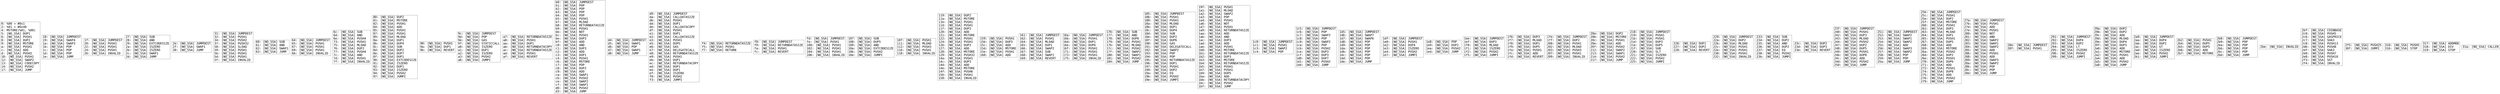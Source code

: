 digraph "graph.cfg.gv" {
	subgraph global {
		node [fontname=Courier fontsize=30.0 rank=same shape=box]
		block_0 [label="0: %00 = #0x1\l2: %01 = #0x40\l4: MSTORE(%01, %00)\l5: [NO_SSA] DUP1\l6: [NO_SSA] PUSH1\l8: [NO_SSA] DUP2\l9: [NO_SSA] MSTORE\la: [NO_SSA] PUSH1\lc: [NO_SSA] ADD\ld: [NO_SSA] PUSH2\l10: [NO_SSA] PUSH1\l12: [NO_SSA] SWAP2\l13: [NO_SSA] CODECOPY\l14: [NO_SSA] PUSH2\l17: [NO_SSA] JUMP\l"]
		block_18 [label="18: [NO_SSA] JUMPDEST\l19: [NO_SSA] SWAP4\l1a: [NO_SSA] SWAP3\l1b: [NO_SSA] POP\l1c: [NO_SSA] POP\l1d: [NO_SSA] POP\l1e: [NO_SSA] JUMP\l"]
		block_1f [label="1f: [NO_SSA] JUMPDEST\l20: [NO_SSA] PUSH1\l22: [NO_SSA] PUSH1\l24: [NO_SSA] PUSH1\l26: [NO_SSA] INVALID\l"]
		block_27 [label="27: [NO_SSA] SUB\l28: [NO_SSA] AND\l29: [NO_SSA] EXTCODESIZE\l2a: [NO_SSA] ISZERO\l2b: [NO_SSA] ISZERO\l2c: [NO_SSA] SWAP1\l2d: [NO_SSA] JUMP\l"]
		block_2e [label="2e: [NO_SSA] JUMPDEST\l2f: [NO_SSA] SWAP1\l30: [NO_SSA] JUMP\l"]
		block_31 [label="31: [NO_SSA] JUMPDEST\l32: [NO_SSA] PUSH1\l34: [NO_SSA] PUSH2\l37: [NO_SSA] PUSH32\l58: [NO_SSA] SLOAD\l59: [NO_SSA] PUSH1\l5b: [NO_SSA] PUSH1\l5d: [NO_SSA] PUSH1\l5f: [NO_SSA] INVALID\l"]
		block_60 [label="60: [NO_SSA] SUB\l61: [NO_SSA] AND\l62: [NO_SSA] SWAP1\l63: [NO_SSA] JUMP\l"]
		block_64 [label="64: [NO_SSA] JUMPDEST\l65: [NO_SSA] PUSH1\l67: [NO_SSA] PUSH1\l69: [NO_SSA] PUSH1\l6b: [NO_SSA] INVALID\l"]
		block_6c [label="6c: [NO_SSA] SUB\l6d: [NO_SSA] AND\l6e: [NO_SSA] PUSH4\l73: [NO_SSA] PUSH1\l75: [NO_SSA] MLOAD\l76: [NO_SSA] DUP2\l77: [NO_SSA] PUSH4\l7c: [NO_SSA] AND\l7d: [NO_SSA] PUSH1\l7f: [NO_SSA] INVALID\l"]
		block_80 [label="80: [NO_SSA] DUP2\l81: [NO_SSA] MSTORE\l82: [NO_SSA] PUSH1\l84: [NO_SSA] ADD\l85: [NO_SSA] PUSH1\l87: [NO_SSA] PUSH1\l89: [NO_SSA] MLOAD\l8a: [NO_SSA] DUP1\l8b: [NO_SSA] DUP4\l8c: [NO_SSA] SUB\l8d: [NO_SSA] DUP2\l8e: [NO_SSA] DUP7\l8f: [NO_SSA] DUP1\l90: [NO_SSA] EXTCODESIZE\l91: [NO_SSA] ISZERO\l92: [NO_SSA] DUP1\l93: [NO_SSA] ISZERO\l94: [NO_SSA] PUSH2\l97: [NO_SSA] JUMPI\l"]
		block_98 [label="98: [NO_SSA] PUSH1\l9a: [NO_SSA] DUP1\l9b: [NO_SSA] REVERT\l"]
		block_9c [label="9c: [NO_SSA] JUMPDEST\l9d: [NO_SSA] POP\l9e: [NO_SSA] GAS\l9f: [NO_SSA] STATICCALL\la0: [NO_SSA] ISZERO\la1: [NO_SSA] DUP1\la2: [NO_SSA] ISZERO\la3: [NO_SSA] PUSH2\la6: [NO_SSA] JUMPI\l"]
		block_a7 [label="a7: [NO_SSA] RETURNDATASIZE\la8: [NO_SSA] PUSH1\laa: [NO_SSA] DUP1\lab: [NO_SSA] RETURNDATACOPY\lac: [NO_SSA] RETURNDATASIZE\lad: [NO_SSA] PUSH1\laf: [NO_SSA] REVERT\l"]
		block_b0 [label="b0: [NO_SSA] JUMPDEST\lb1: [NO_SSA] POP\lb2: [NO_SSA] POP\lb3: [NO_SSA] POP\lb4: [NO_SSA] POP\lb5: [NO_SSA] PUSH1\lb7: [NO_SSA] MLOAD\lb8: [NO_SSA] RETURNDATASIZE\lb9: [NO_SSA] PUSH1\lbb: [NO_SSA] NOT\lbc: [NO_SSA] PUSH1\lbe: [NO_SSA] DUP3\lbf: [NO_SSA] ADD\lc0: [NO_SSA] AND\lc1: [NO_SSA] DUP3\lc2: [NO_SSA] ADD\lc3: [NO_SSA] DUP1\lc4: [NO_SSA] PUSH1\lc6: [NO_SSA] MSTORE\lc7: [NO_SSA] POP\lc8: [NO_SSA] DUP2\lc9: [NO_SSA] ADD\lca: [NO_SSA] SWAP1\lcb: [NO_SSA] PUSH2\lce: [NO_SSA] SWAP2\lcf: [NO_SSA] SWAP1\ld0: [NO_SSA] PUSH2\ld3: [NO_SSA] JUMP\l"]
		block_d4 [label="d4: [NO_SSA] JUMPDEST\ld5: [NO_SSA] SWAP1\ld6: [NO_SSA] POP\ld7: [NO_SSA] SWAP1\ld8: [NO_SSA] JUMP\l"]
		block_d9 [label="d9: [NO_SSA] JUMPDEST\lda: [NO_SSA] CALLDATASIZE\ldb: [NO_SSA] PUSH1\ldd: [NO_SSA] DUP1\lde: [NO_SSA] CALLDATACOPY\ldf: [NO_SSA] PUSH1\le1: [NO_SSA] DUP1\le2: [NO_SSA] CALLDATASIZE\le3: [NO_SSA] PUSH1\le5: [NO_SSA] DUP5\le6: [NO_SSA] GAS\le7: [NO_SSA] DELEGATECALL\le8: [NO_SSA] RETURNDATASIZE\le9: [NO_SSA] PUSH1\leb: [NO_SSA] DUP1\lec: [NO_SSA] RETURNDATACOPY\led: [NO_SSA] DUP1\lee: [NO_SSA] DUP1\lef: [NO_SSA] ISZERO\lf0: [NO_SSA] PUSH2\lf3: [NO_SSA] JUMPI\l"]
		block_f4 [label="f4: [NO_SSA] RETURNDATASIZE\lf5: [NO_SSA] PUSH1\lf7: [NO_SSA] RETURN\l"]
		block_f8 [label="f8: [NO_SSA] JUMPDEST\lf9: [NO_SSA] RETURNDATASIZE\lfa: [NO_SSA] PUSH1\lfc: [NO_SSA] REVERT\l"]
		block_fd [label="fd: [NO_SSA] JUMPDEST\lfe: [NO_SSA] PUSH1\l100: [NO_SSA] PUSH1\l102: [NO_SSA] PUSH1\l104: [NO_SSA] PUSH1\l106: [NO_SSA] INVALID\l"]
		block_107 [label="107: [NO_SSA] SUB\l108: [NO_SSA] DUP5\l109: [NO_SSA] AND\l10a: [NO_SSA] EXTCODESIZE\l10b: [NO_SSA] PUSH2\l10e: [NO_SSA] JUMPI\l"]
		block_10f [label="10f: [NO_SSA] PUSH1\l111: [NO_SSA] MLOAD\l112: [NO_SSA] PUSH3\l116: [NO_SSA] PUSH1\l118: [NO_SSA] INVALID\l"]
		block_119 [label="119: [NO_SSA] DUP2\l11a: [NO_SSA] MSTORE\l11b: [NO_SSA] PUSH1\l11d: [NO_SSA] PUSH1\l11f: [NO_SSA] DUP3\l120: [NO_SSA] ADD\l121: [NO_SSA] MSTORE\l122: [NO_SSA] PUSH1\l124: [NO_SSA] PUSH1\l126: [NO_SSA] DUP3\l127: [NO_SSA] ADD\l128: [NO_SSA] MSTORE\l129: [NO_SSA] PUSH32\l14a: [NO_SSA] PUSH1\l14c: [NO_SSA] DUP3\l14d: [NO_SSA] ADD\l14e: [NO_SSA] MSTORE\l14f: [NO_SSA] PUSH6\l156: [NO_SSA] PUSH1\l158: [NO_SSA] INVALID\l"]
		block_159 [label="159: [NO_SSA] PUSH1\l15b: [NO_SSA] DUP3\l15c: [NO_SSA] ADD\l15d: [NO_SSA] MSTORE\l15e: [NO_SSA] PUSH1\l160: [NO_SSA] ADD\l"]
		block_161 [label="161: [NO_SSA] JUMPDEST\l162: [NO_SSA] PUSH1\l164: [NO_SSA] MLOAD\l165: [NO_SSA] DUP1\l166: [NO_SSA] SWAP2\l167: [NO_SSA] SUB\l168: [NO_SSA] SWAP1\l169: [NO_SSA] REVERT\l"]
		block_16a [label="16a: [NO_SSA] JUMPDEST\l16b: [NO_SSA] PUSH1\l16d: [NO_SSA] DUP1\l16e: [NO_SSA] DUP6\l16f: [NO_SSA] PUSH1\l171: [NO_SSA] PUSH1\l173: [NO_SSA] PUSH1\l175: [NO_SSA] INVALID\l"]
		block_176 [label="176: [NO_SSA] SUB\l177: [NO_SSA] AND\l178: [NO_SSA] DUP6\l179: [NO_SSA] PUSH1\l17b: [NO_SSA] MLOAD\l17c: [NO_SSA] PUSH2\l17f: [NO_SSA] SWAP2\l180: [NO_SSA] SWAP1\l181: [NO_SSA] PUSH2\l184: [NO_SSA] JUMP\l"]
		block_185 [label="185: [NO_SSA] JUMPDEST\l186: [NO_SSA] PUSH1\l188: [NO_SSA] PUSH1\l18a: [NO_SSA] MLOAD\l18b: [NO_SSA] DUP1\l18c: [NO_SSA] DUP4\l18d: [NO_SSA] SUB\l18e: [NO_SSA] DUP2\l18f: [NO_SSA] DUP6\l190: [NO_SSA] GAS\l191: [NO_SSA] DELEGATECALL\l192: [NO_SSA] SWAP2\l193: [NO_SSA] POP\l194: [NO_SSA] POP\l195: [NO_SSA] RETURNDATASIZE\l196: [NO_SSA] DUP1\l197: [NO_SSA] PUSH1\l199: [NO_SSA] DUP2\l19a: [NO_SSA] EQ\l19b: [NO_SSA] PUSH2\l19e: [NO_SSA] JUMPI\l"]
		block_19f [label="19f: [NO_SSA] PUSH1\l1a1: [NO_SSA] MLOAD\l1a2: [NO_SSA] SWAP2\l1a3: [NO_SSA] POP\l1a4: [NO_SSA] PUSH1\l1a6: [NO_SSA] NOT\l1a7: [NO_SSA] PUSH1\l1a9: [NO_SSA] RETURNDATASIZE\l1aa: [NO_SSA] ADD\l1ab: [NO_SSA] AND\l1ac: [NO_SSA] DUP3\l1ad: [NO_SSA] ADD\l1ae: [NO_SSA] PUSH1\l1b0: [NO_SSA] MSTORE\l1b1: [NO_SSA] RETURNDATASIZE\l1b2: [NO_SSA] DUP3\l1b3: [NO_SSA] MSTORE\l1b4: [NO_SSA] RETURNDATASIZE\l1b5: [NO_SSA] PUSH1\l1b7: [NO_SSA] PUSH1\l1b9: [NO_SSA] DUP5\l1ba: [NO_SSA] ADD\l1bb: [NO_SSA] RETURNDATACOPY\l1bc: [NO_SSA] PUSH2\l1bf: [NO_SSA] JUMP\l"]
		block_1c0 [label="1c0: [NO_SSA] JUMPDEST\l1c1: [NO_SSA] PUSH1\l1c3: [NO_SSA] SWAP2\l1c4: [NO_SSA] POP\l"]
		block_1c5 [label="1c5: [NO_SSA] JUMPDEST\l1c6: [NO_SSA] POP\l1c7: [NO_SSA] SWAP2\l1c8: [NO_SSA] POP\l1c9: [NO_SSA] SWAP2\l1ca: [NO_SSA] POP\l1cb: [NO_SSA] PUSH2\l1ce: [NO_SSA] DUP3\l1cf: [NO_SSA] DUP3\l1d0: [NO_SSA] DUP7\l1d1: [NO_SSA] PUSH2\l1d4: [NO_SSA] JUMP\l"]
		block_1d5 [label="1d5: [NO_SSA] JUMPDEST\l1d6: [NO_SSA] SWAP7\l1d7: [NO_SSA] SWAP6\l1d8: [NO_SSA] POP\l1d9: [NO_SSA] POP\l1da: [NO_SSA] POP\l1db: [NO_SSA] POP\l1dc: [NO_SSA] POP\l1dd: [NO_SSA] POP\l1de: [NO_SSA] JUMP\l"]
		block_1df [label="1df: [NO_SSA] JUMPDEST\l1e0: [NO_SSA] PUSH1\l1e2: [NO_SSA] DUP4\l1e3: [NO_SSA] ISZERO\l1e4: [NO_SSA] PUSH2\l1e7: [NO_SSA] JUMPI\l"]
		block_1e8 [label="1e8: [NO_SSA] POP\l1e9: [NO_SSA] DUP2\l1ea: [NO_SSA] PUSH2\l1ed: [NO_SSA] JUMP\l"]
		block_1ee [label="1ee: [NO_SSA] JUMPDEST\l1ef: [NO_SSA] DUP3\l1f0: [NO_SSA] MLOAD\l1f1: [NO_SSA] ISZERO\l1f2: [NO_SSA] PUSH2\l1f5: [NO_SSA] JUMPI\l"]
		block_1f6 [label="1f6: [NO_SSA] DUP3\l1f7: [NO_SSA] MLOAD\l1f8: [NO_SSA] DUP1\l1f9: [NO_SSA] DUP5\l1fa: [NO_SSA] PUSH1\l1fc: [NO_SSA] ADD\l1fd: [NO_SSA] REVERT\l"]
		block_1fe [label="1fe: [NO_SSA] JUMPDEST\l1ff: [NO_SSA] DUP2\l200: [NO_SSA] PUSH1\l202: [NO_SSA] MLOAD\l203: [NO_SSA] PUSH3\l207: [NO_SSA] PUSH1\l209: [NO_SSA] INVALID\l"]
		block_20a [label="20a: [NO_SSA] DUP2\l20b: [NO_SSA] MSTORE\l20c: [NO_SSA] PUSH1\l20e: [NO_SSA] ADD\l20f: [NO_SSA] PUSH2\l212: [NO_SSA] SWAP2\l213: [NO_SSA] SWAP1\l214: [NO_SSA] PUSH2\l217: [NO_SSA] JUMP\l"]
		block_218 [label="218: [NO_SSA] JUMPDEST\l219: [NO_SSA] PUSH1\l21b: [NO_SSA] PUSH1\l21d: [NO_SSA] DUP3\l21e: [NO_SSA] DUP5\l21f: [NO_SSA] SUB\l220: [NO_SSA] SLT\l221: [NO_SSA] ISZERO\l222: [NO_SSA] PUSH2\l225: [NO_SSA] JUMPI\l"]
		block_226 [label="226: [NO_SSA] DUP1\l227: [NO_SSA] DUP2\l228: [NO_SSA] REVERT\l"]
		block_229 [label="229: [NO_SSA] JUMPDEST\l22a: [NO_SSA] DUP2\l22b: [NO_SSA] MLOAD\l22c: [NO_SSA] PUSH1\l22e: [NO_SSA] PUSH1\l230: [NO_SSA] PUSH1\l232: [NO_SSA] INVALID\l"]
		block_233 [label="233: [NO_SSA] SUB\l234: [NO_SSA] DUP2\l235: [NO_SSA] AND\l236: [NO_SSA] DUP2\l237: [NO_SSA] EQ\l238: [NO_SSA] PUSH2\l23b: [NO_SSA] JUMPI\l"]
		block_23c [label="23c: [NO_SSA] DUP2\l23d: [NO_SSA] DUP3\l23e: [NO_SSA] REVERT\l"]
		block_23f [label="23f: [NO_SSA] JUMPDEST\l240: [NO_SSA] PUSH1\l242: [NO_SSA] DUP3\l243: [NO_SSA] MLOAD\l244: [NO_SSA] PUSH2\l247: [NO_SSA] DUP2\l248: [NO_SSA] DUP5\l249: [NO_SSA] PUSH1\l24b: [NO_SSA] DUP8\l24c: [NO_SSA] ADD\l24d: [NO_SSA] PUSH2\l250: [NO_SSA] JUMP\l"]
		block_251 [label="251: [NO_SSA] JUMPDEST\l252: [NO_SSA] SWAP2\l253: [NO_SSA] SWAP1\l254: [NO_SSA] SWAP2\l255: [NO_SSA] ADD\l256: [NO_SSA] SWAP3\l257: [NO_SSA] SWAP2\l258: [NO_SSA] POP\l259: [NO_SSA] POP\l25a: [NO_SSA] JUMP\l"]
		block_25b [label="25b: [NO_SSA] JUMPDEST\l25c: [NO_SSA] PUSH1\l25e: [NO_SSA] DUP2\l25f: [NO_SSA] MSTORE\l260: [NO_SSA] PUSH1\l262: [NO_SSA] DUP3\l263: [NO_SSA] MLOAD\l264: [NO_SSA] DUP1\l265: [NO_SSA] PUSH1\l267: [NO_SSA] DUP5\l268: [NO_SSA] ADD\l269: [NO_SSA] MSTORE\l26a: [NO_SSA] PUSH2\l26d: [NO_SSA] DUP2\l26e: [NO_SSA] PUSH1\l270: [NO_SSA] DUP6\l271: [NO_SSA] ADD\l272: [NO_SSA] PUSH1\l274: [NO_SSA] DUP8\l275: [NO_SSA] ADD\l276: [NO_SSA] PUSH2\l279: [NO_SSA] JUMP\l"]
		block_27a [label="27a: [NO_SSA] JUMPDEST\l27b: [NO_SSA] PUSH1\l27d: [NO_SSA] ADD\l27e: [NO_SSA] PUSH1\l280: [NO_SSA] NOT\l281: [NO_SSA] AND\l282: [NO_SSA] SWAP2\l283: [NO_SSA] SWAP1\l284: [NO_SSA] SWAP2\l285: [NO_SSA] ADD\l286: [NO_SSA] PUSH1\l288: [NO_SSA] ADD\l289: [NO_SSA] SWAP3\l28a: [NO_SSA] SWAP2\l28b: [NO_SSA] POP\l28c: [NO_SSA] POP\l28d: [NO_SSA] JUMP\l"]
		block_28e [label="28e: [NO_SSA] JUMPDEST\l28f: [NO_SSA] PUSH1\l"]
		block_291 [label="291: [NO_SSA] JUMPDEST\l292: [NO_SSA] DUP4\l293: [NO_SSA] DUP2\l294: [NO_SSA] LT\l295: [NO_SSA] ISZERO\l296: [NO_SSA] PUSH2\l299: [NO_SSA] JUMPI\l"]
		block_29a [label="29a: [NO_SSA] DUP2\l29b: [NO_SSA] DUP2\l29c: [NO_SSA] ADD\l29d: [NO_SSA] MLOAD\l29e: [NO_SSA] DUP4\l29f: [NO_SSA] DUP3\l2a0: [NO_SSA] ADD\l2a1: [NO_SSA] MSTORE\l2a2: [NO_SSA] PUSH1\l2a4: [NO_SSA] ADD\l2a5: [NO_SSA] PUSH2\l2a8: [NO_SSA] JUMP\l"]
		block_2a9 [label="2a9: [NO_SSA] JUMPDEST\l2aa: [NO_SSA] DUP4\l2ab: [NO_SSA] DUP2\l2ac: [NO_SSA] GT\l2ad: [NO_SSA] ISZERO\l2ae: [NO_SSA] PUSH2\l2b1: [NO_SSA] JUMPI\l"]
		block_2b2 [label="2b2: [NO_SSA] PUSH1\l2b4: [NO_SSA] DUP5\l2b5: [NO_SSA] DUP5\l2b6: [NO_SSA] ADD\l2b7: [NO_SSA] MSTORE\l"]
		block_2b8 [label="2b8: [NO_SSA] JUMPDEST\l2b9: [NO_SSA] POP\l2ba: [NO_SSA] POP\l2bb: [NO_SSA] POP\l2bc: [NO_SSA] POP\l2bd: [NO_SSA] JUMP\l"]
		block_2be [label="2be: [NO_SSA] INVALID\l"]
		block_2bf [label="2bf: [NO_SSA] COINBASE\l2c0: [NO_SSA] PUSH5\l2c6: [NO_SSA] GASPRICE\l2c7: [NO_SSA] SHA3\l2c8: [NO_SSA] PUSH13\l2d6: [NO_SSA] PUSH8\l2df: [NO_SSA] SHA3\l2e0: [NO_SSA] PUSH7\l2e8: [NO_SSA] PUSH10\l2f3: [NO_SSA] SGT\l2f4: [NO_SSA] INVALID\l"]
		block_2f5 [label="2f5: [NO_SSA] PUSH25\l30f: [NO_SSA] JUMPI\l"]
		block_310 [label="310: [NO_SSA] PUSH5\l316: [NO_SSA] STOP\l"]
		block_317 [label="317: [NO_SSA] ADDMOD\l318: [NO_SSA] DIV\l319: [NO_SSA] STOP\l"]
		block_31a [label="31a: [NO_SSA] CALLER\l"]
	}
}

